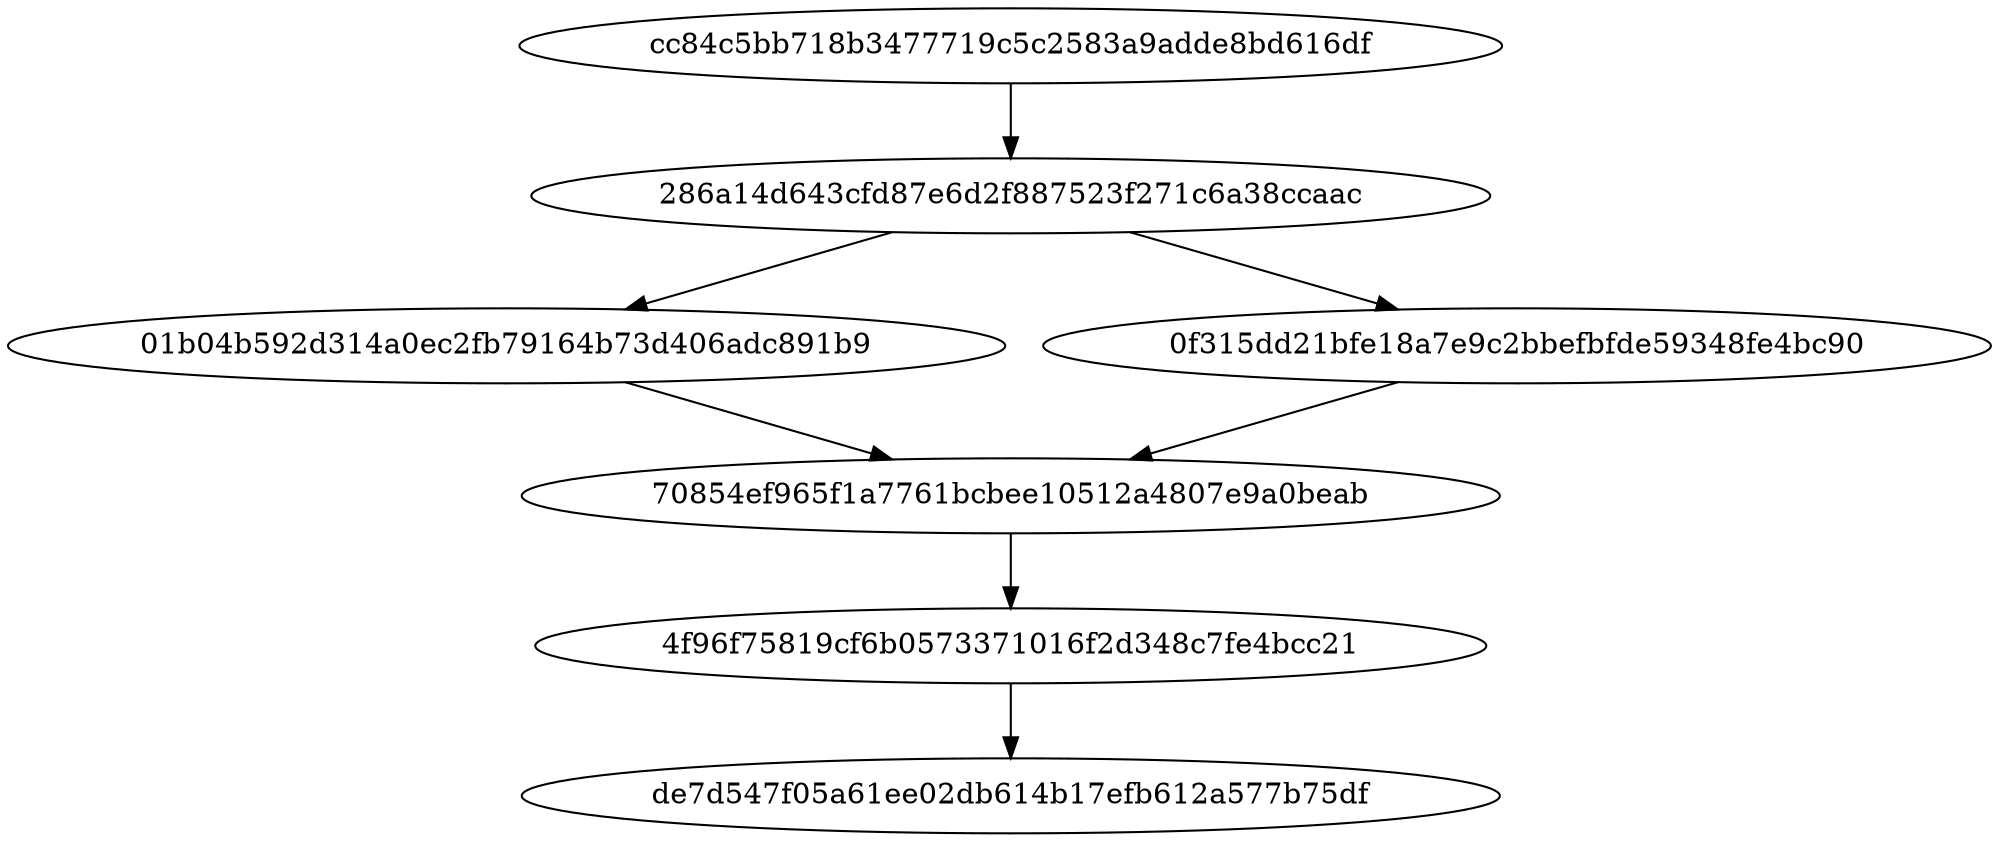 digraph CommitGraph {
	cc84c5bb718b3477719c5c2583a9adde8bd616df
	cc84c5bb718b3477719c5c2583a9adde8bd616df -> "286a14d643cfd87e6d2f887523f271c6a38ccaac"
	"286a14d643cfd87e6d2f887523f271c6a38ccaac"
	"286a14d643cfd87e6d2f887523f271c6a38ccaac" -> "01b04b592d314a0ec2fb79164b73d406adc891b9"
	"286a14d643cfd87e6d2f887523f271c6a38ccaac" -> "0f315dd21bfe18a7e9c2bbefbfde59348fe4bc90"
	"01b04b592d314a0ec2fb79164b73d406adc891b9"
	"01b04b592d314a0ec2fb79164b73d406adc891b9" -> "70854ef965f1a7761bcbee10512a4807e9a0beab"
	"0f315dd21bfe18a7e9c2bbefbfde59348fe4bc90"
	"0f315dd21bfe18a7e9c2bbefbfde59348fe4bc90" -> "70854ef965f1a7761bcbee10512a4807e9a0beab"
	"70854ef965f1a7761bcbee10512a4807e9a0beab"
	"70854ef965f1a7761bcbee10512a4807e9a0beab" -> "4f96f75819cf6b0573371016f2d348c7fe4bcc21"
	"4f96f75819cf6b0573371016f2d348c7fe4bcc21"
	"4f96f75819cf6b0573371016f2d348c7fe4bcc21" -> de7d547f05a61ee02db614b17efb612a577b75df
	de7d547f05a61ee02db614b17efb612a577b75df
}
